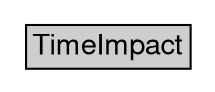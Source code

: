 digraph TimeImpact {
	graph [bb="0,0,95,36",
		rankdir=LR
	];
	node [label="\N"];
	TimeImpact	 [height=0.5,
		label=<<table BORDER="0" CELLBORDER="1" CELLSPACING="0"> <tr> <td BGCOLOR="#CECECE" HREF="/html/IODEFv2/TimeImpact.html" TITLE="The TimeImpact class describes the impact of the incident on an organization as a function of time. It provides a way to convey down time and recovery time. "><FONT FACE="Nimbus Sans L">TimeImpact</FONT></td> </tr>" %</table>>,
		pos="47.5,18",
		shape=plaintext,
		width=1.3194];
}
